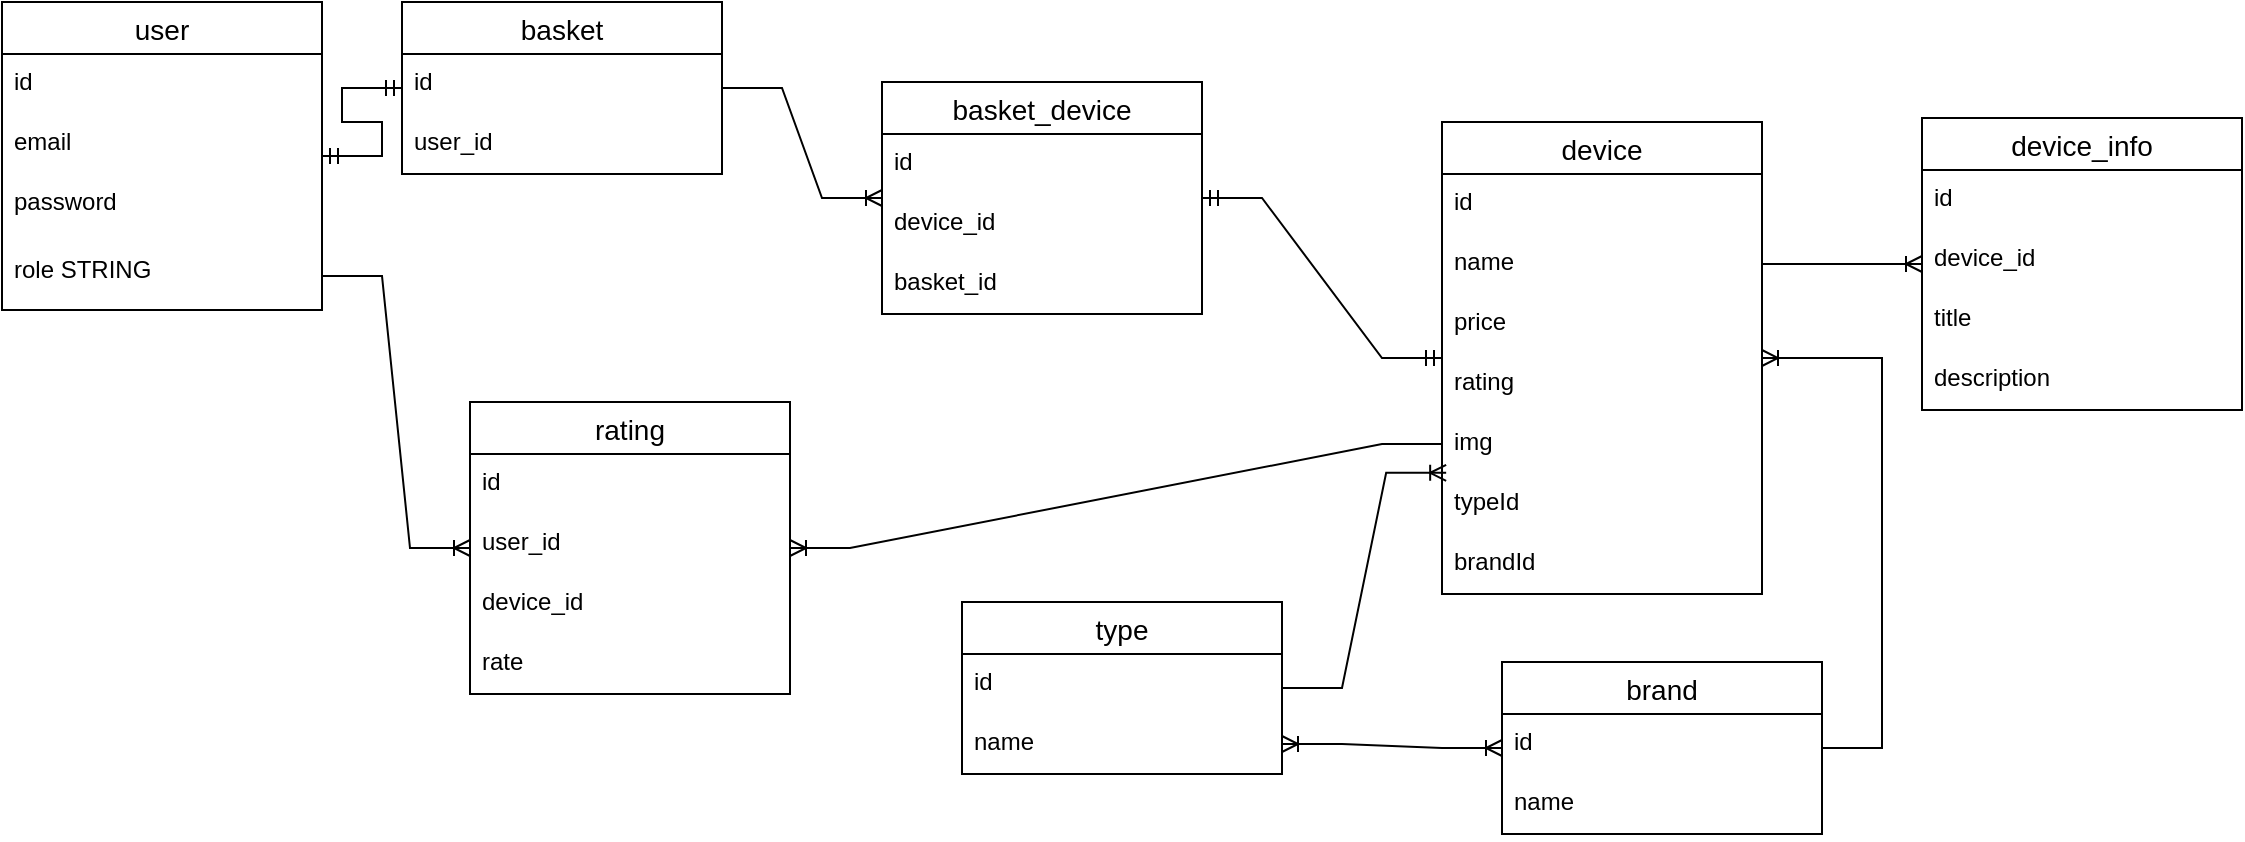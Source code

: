 <mxfile version="15.5.4" type="github">
  <diagram id="AM-rQrRmF2TqElmMyGfJ" name="Page-1">
    <mxGraphModel dx="1038" dy="579" grid="1" gridSize="10" guides="1" tooltips="1" connect="1" arrows="1" fold="1" page="1" pageScale="1" pageWidth="827" pageHeight="1169" math="0" shadow="0">
      <root>
        <mxCell id="0" />
        <mxCell id="1" parent="0" />
        <mxCell id="jZNm5WaNm5xMkCwiMCX6-1" value="user" style="swimlane;fontStyle=0;childLayout=stackLayout;horizontal=1;startSize=26;horizontalStack=0;resizeParent=1;resizeParentMax=0;resizeLast=0;collapsible=1;marginBottom=0;align=center;fontSize=14;" parent="1" vertex="1">
          <mxGeometry x="20" y="20" width="160" height="154" as="geometry" />
        </mxCell>
        <mxCell id="jZNm5WaNm5xMkCwiMCX6-2" value="id" style="text;strokeColor=none;fillColor=none;spacingLeft=4;spacingRight=4;overflow=hidden;rotatable=0;points=[[0,0.5],[1,0.5]];portConstraint=eastwest;fontSize=12;" parent="jZNm5WaNm5xMkCwiMCX6-1" vertex="1">
          <mxGeometry y="26" width="160" height="30" as="geometry" />
        </mxCell>
        <mxCell id="jZNm5WaNm5xMkCwiMCX6-3" value="email" style="text;strokeColor=none;fillColor=none;spacingLeft=4;spacingRight=4;overflow=hidden;rotatable=0;points=[[0,0.5],[1,0.5]];portConstraint=eastwest;fontSize=12;" parent="jZNm5WaNm5xMkCwiMCX6-1" vertex="1">
          <mxGeometry y="56" width="160" height="30" as="geometry" />
        </mxCell>
        <mxCell id="jZNm5WaNm5xMkCwiMCX6-5" value="password" style="text;strokeColor=none;fillColor=none;spacingLeft=4;spacingRight=4;overflow=hidden;rotatable=0;points=[[0,0.5],[1,0.5]];portConstraint=eastwest;fontSize=12;" parent="jZNm5WaNm5xMkCwiMCX6-1" vertex="1">
          <mxGeometry y="86" width="160" height="34" as="geometry" />
        </mxCell>
        <mxCell id="jZNm5WaNm5xMkCwiMCX6-4" value="role STRING" style="text;strokeColor=none;fillColor=none;spacingLeft=4;spacingRight=4;overflow=hidden;rotatable=0;points=[[0,0.5],[1,0.5]];portConstraint=eastwest;fontSize=12;" parent="jZNm5WaNm5xMkCwiMCX6-1" vertex="1">
          <mxGeometry y="120" width="160" height="34" as="geometry" />
        </mxCell>
        <mxCell id="fI3qAfYXV81f7Q_8oyAB-1" value="basket" style="swimlane;fontStyle=0;childLayout=stackLayout;horizontal=1;startSize=26;horizontalStack=0;resizeParent=1;resizeParentMax=0;resizeLast=0;collapsible=1;marginBottom=0;align=center;fontSize=14;" vertex="1" parent="1">
          <mxGeometry x="220" y="20" width="160" height="86" as="geometry" />
        </mxCell>
        <mxCell id="fI3qAfYXV81f7Q_8oyAB-2" value="id" style="text;strokeColor=none;fillColor=none;spacingLeft=4;spacingRight=4;overflow=hidden;rotatable=0;points=[[0,0.5],[1,0.5]];portConstraint=eastwest;fontSize=12;" vertex="1" parent="fI3qAfYXV81f7Q_8oyAB-1">
          <mxGeometry y="26" width="160" height="30" as="geometry" />
        </mxCell>
        <mxCell id="fI3qAfYXV81f7Q_8oyAB-3" value="user_id" style="text;strokeColor=none;fillColor=none;spacingLeft=4;spacingRight=4;overflow=hidden;rotatable=0;points=[[0,0.5],[1,0.5]];portConstraint=eastwest;fontSize=12;" vertex="1" parent="fI3qAfYXV81f7Q_8oyAB-1">
          <mxGeometry y="56" width="160" height="30" as="geometry" />
        </mxCell>
        <mxCell id="fI3qAfYXV81f7Q_8oyAB-5" value="" style="edgeStyle=entityRelationEdgeStyle;fontSize=12;html=1;endArrow=ERmandOne;startArrow=ERmandOne;rounded=0;" edge="1" parent="1" source="jZNm5WaNm5xMkCwiMCX6-1" target="fI3qAfYXV81f7Q_8oyAB-1">
          <mxGeometry width="100" height="100" relative="1" as="geometry">
            <mxPoint x="360" y="220" as="sourcePoint" />
            <mxPoint x="460" y="120" as="targetPoint" />
          </mxGeometry>
        </mxCell>
        <mxCell id="fI3qAfYXV81f7Q_8oyAB-6" value="device" style="swimlane;fontStyle=0;childLayout=stackLayout;horizontal=1;startSize=26;horizontalStack=0;resizeParent=1;resizeParentMax=0;resizeLast=0;collapsible=1;marginBottom=0;align=center;fontSize=14;" vertex="1" parent="1">
          <mxGeometry x="740" y="80" width="160" height="236" as="geometry" />
        </mxCell>
        <mxCell id="fI3qAfYXV81f7Q_8oyAB-7" value="id" style="text;strokeColor=none;fillColor=none;spacingLeft=4;spacingRight=4;overflow=hidden;rotatable=0;points=[[0,0.5],[1,0.5]];portConstraint=eastwest;fontSize=12;" vertex="1" parent="fI3qAfYXV81f7Q_8oyAB-6">
          <mxGeometry y="26" width="160" height="30" as="geometry" />
        </mxCell>
        <mxCell id="fI3qAfYXV81f7Q_8oyAB-8" value="name" style="text;strokeColor=none;fillColor=none;spacingLeft=4;spacingRight=4;overflow=hidden;rotatable=0;points=[[0,0.5],[1,0.5]];portConstraint=eastwest;fontSize=12;" vertex="1" parent="fI3qAfYXV81f7Q_8oyAB-6">
          <mxGeometry y="56" width="160" height="30" as="geometry" />
        </mxCell>
        <mxCell id="fI3qAfYXV81f7Q_8oyAB-10" value="price" style="text;strokeColor=none;fillColor=none;spacingLeft=4;spacingRight=4;overflow=hidden;rotatable=0;points=[[0,0.5],[1,0.5]];portConstraint=eastwest;fontSize=12;" vertex="1" parent="fI3qAfYXV81f7Q_8oyAB-6">
          <mxGeometry y="86" width="160" height="30" as="geometry" />
        </mxCell>
        <mxCell id="fI3qAfYXV81f7Q_8oyAB-36" value="rating" style="text;strokeColor=none;fillColor=none;spacingLeft=4;spacingRight=4;overflow=hidden;rotatable=0;points=[[0,0.5],[1,0.5]];portConstraint=eastwest;fontSize=12;" vertex="1" parent="fI3qAfYXV81f7Q_8oyAB-6">
          <mxGeometry y="116" width="160" height="30" as="geometry" />
        </mxCell>
        <mxCell id="fI3qAfYXV81f7Q_8oyAB-9" value="img" style="text;strokeColor=none;fillColor=none;spacingLeft=4;spacingRight=4;overflow=hidden;rotatable=0;points=[[0,0.5],[1,0.5]];portConstraint=eastwest;fontSize=12;" vertex="1" parent="fI3qAfYXV81f7Q_8oyAB-6">
          <mxGeometry y="146" width="160" height="30" as="geometry" />
        </mxCell>
        <mxCell id="fI3qAfYXV81f7Q_8oyAB-12" value="typeId" style="text;strokeColor=none;fillColor=none;spacingLeft=4;spacingRight=4;overflow=hidden;rotatable=0;points=[[0,0.5],[1,0.5]];portConstraint=eastwest;fontSize=12;" vertex="1" parent="fI3qAfYXV81f7Q_8oyAB-6">
          <mxGeometry y="176" width="160" height="30" as="geometry" />
        </mxCell>
        <mxCell id="fI3qAfYXV81f7Q_8oyAB-11" value="brandId" style="text;strokeColor=none;fillColor=none;spacingLeft=4;spacingRight=4;overflow=hidden;rotatable=0;points=[[0,0.5],[1,0.5]];portConstraint=eastwest;fontSize=12;" vertex="1" parent="fI3qAfYXV81f7Q_8oyAB-6">
          <mxGeometry y="206" width="160" height="30" as="geometry" />
        </mxCell>
        <mxCell id="fI3qAfYXV81f7Q_8oyAB-13" value="type" style="swimlane;fontStyle=0;childLayout=stackLayout;horizontal=1;startSize=26;horizontalStack=0;resizeParent=1;resizeParentMax=0;resizeLast=0;collapsible=1;marginBottom=0;align=center;fontSize=14;" vertex="1" parent="1">
          <mxGeometry x="500" y="320" width="160" height="86" as="geometry" />
        </mxCell>
        <mxCell id="fI3qAfYXV81f7Q_8oyAB-14" value="id" style="text;strokeColor=none;fillColor=none;spacingLeft=4;spacingRight=4;overflow=hidden;rotatable=0;points=[[0,0.5],[1,0.5]];portConstraint=eastwest;fontSize=12;" vertex="1" parent="fI3qAfYXV81f7Q_8oyAB-13">
          <mxGeometry y="26" width="160" height="30" as="geometry" />
        </mxCell>
        <mxCell id="fI3qAfYXV81f7Q_8oyAB-15" value="name" style="text;strokeColor=none;fillColor=none;spacingLeft=4;spacingRight=4;overflow=hidden;rotatable=0;points=[[0,0.5],[1,0.5]];portConstraint=eastwest;fontSize=12;" vertex="1" parent="fI3qAfYXV81f7Q_8oyAB-13">
          <mxGeometry y="56" width="160" height="30" as="geometry" />
        </mxCell>
        <mxCell id="fI3qAfYXV81f7Q_8oyAB-17" value="brand" style="swimlane;fontStyle=0;childLayout=stackLayout;horizontal=1;startSize=26;horizontalStack=0;resizeParent=1;resizeParentMax=0;resizeLast=0;collapsible=1;marginBottom=0;align=center;fontSize=14;" vertex="1" parent="1">
          <mxGeometry x="770" y="350" width="160" height="86" as="geometry" />
        </mxCell>
        <mxCell id="fI3qAfYXV81f7Q_8oyAB-18" value="id" style="text;strokeColor=none;fillColor=none;spacingLeft=4;spacingRight=4;overflow=hidden;rotatable=0;points=[[0,0.5],[1,0.5]];portConstraint=eastwest;fontSize=12;" vertex="1" parent="fI3qAfYXV81f7Q_8oyAB-17">
          <mxGeometry y="26" width="160" height="30" as="geometry" />
        </mxCell>
        <mxCell id="fI3qAfYXV81f7Q_8oyAB-19" value="name" style="text;strokeColor=none;fillColor=none;spacingLeft=4;spacingRight=4;overflow=hidden;rotatable=0;points=[[0,0.5],[1,0.5]];portConstraint=eastwest;fontSize=12;" vertex="1" parent="fI3qAfYXV81f7Q_8oyAB-17">
          <mxGeometry y="56" width="160" height="30" as="geometry" />
        </mxCell>
        <mxCell id="fI3qAfYXV81f7Q_8oyAB-21" value="" style="edgeStyle=entityRelationEdgeStyle;fontSize=12;html=1;endArrow=ERoneToMany;rounded=0;entryX=0.013;entryY=0.98;entryDx=0;entryDy=0;entryPerimeter=0;" edge="1" parent="1" source="fI3qAfYXV81f7Q_8oyAB-13" target="fI3qAfYXV81f7Q_8oyAB-9">
          <mxGeometry width="100" height="100" relative="1" as="geometry">
            <mxPoint x="230" y="310" as="sourcePoint" />
            <mxPoint x="330" y="210" as="targetPoint" />
          </mxGeometry>
        </mxCell>
        <mxCell id="fI3qAfYXV81f7Q_8oyAB-22" value="" style="edgeStyle=entityRelationEdgeStyle;fontSize=12;html=1;endArrow=ERoneToMany;rounded=0;" edge="1" parent="1" source="fI3qAfYXV81f7Q_8oyAB-17" target="fI3qAfYXV81f7Q_8oyAB-6">
          <mxGeometry width="100" height="100" relative="1" as="geometry">
            <mxPoint x="410" y="370" as="sourcePoint" />
            <mxPoint x="510" y="270" as="targetPoint" />
          </mxGeometry>
        </mxCell>
        <mxCell id="fI3qAfYXV81f7Q_8oyAB-23" value="" style="edgeStyle=entityRelationEdgeStyle;fontSize=12;html=1;endArrow=ERoneToMany;startArrow=ERoneToMany;rounded=0;exitX=1;exitY=0.5;exitDx=0;exitDy=0;" edge="1" parent="1" source="fI3qAfYXV81f7Q_8oyAB-15" target="fI3qAfYXV81f7Q_8oyAB-17">
          <mxGeometry width="100" height="100" relative="1" as="geometry">
            <mxPoint x="310" y="470" as="sourcePoint" />
            <mxPoint x="410" y="370" as="targetPoint" />
          </mxGeometry>
        </mxCell>
        <mxCell id="fI3qAfYXV81f7Q_8oyAB-24" value="device_info" style="swimlane;fontStyle=0;childLayout=stackLayout;horizontal=1;startSize=26;horizontalStack=0;resizeParent=1;resizeParentMax=0;resizeLast=0;collapsible=1;marginBottom=0;align=center;fontSize=14;" vertex="1" parent="1">
          <mxGeometry x="980" y="78" width="160" height="146" as="geometry" />
        </mxCell>
        <mxCell id="fI3qAfYXV81f7Q_8oyAB-25" value="id" style="text;strokeColor=none;fillColor=none;spacingLeft=4;spacingRight=4;overflow=hidden;rotatable=0;points=[[0,0.5],[1,0.5]];portConstraint=eastwest;fontSize=12;" vertex="1" parent="fI3qAfYXV81f7Q_8oyAB-24">
          <mxGeometry y="26" width="160" height="30" as="geometry" />
        </mxCell>
        <mxCell id="fI3qAfYXV81f7Q_8oyAB-26" value="device_id" style="text;strokeColor=none;fillColor=none;spacingLeft=4;spacingRight=4;overflow=hidden;rotatable=0;points=[[0,0.5],[1,0.5]];portConstraint=eastwest;fontSize=12;" vertex="1" parent="fI3qAfYXV81f7Q_8oyAB-24">
          <mxGeometry y="56" width="160" height="30" as="geometry" />
        </mxCell>
        <mxCell id="fI3qAfYXV81f7Q_8oyAB-28" value="title" style="text;strokeColor=none;fillColor=none;spacingLeft=4;spacingRight=4;overflow=hidden;rotatable=0;points=[[0,0.5],[1,0.5]];portConstraint=eastwest;fontSize=12;" vertex="1" parent="fI3qAfYXV81f7Q_8oyAB-24">
          <mxGeometry y="86" width="160" height="30" as="geometry" />
        </mxCell>
        <mxCell id="fI3qAfYXV81f7Q_8oyAB-27" value="description" style="text;strokeColor=none;fillColor=none;spacingLeft=4;spacingRight=4;overflow=hidden;rotatable=0;points=[[0,0.5],[1,0.5]];portConstraint=eastwest;fontSize=12;" vertex="1" parent="fI3qAfYXV81f7Q_8oyAB-24">
          <mxGeometry y="116" width="160" height="30" as="geometry" />
        </mxCell>
        <mxCell id="fI3qAfYXV81f7Q_8oyAB-29" value="" style="edgeStyle=entityRelationEdgeStyle;fontSize=12;html=1;endArrow=ERoneToMany;rounded=0;exitX=1;exitY=0.5;exitDx=0;exitDy=0;" edge="1" parent="1" source="fI3qAfYXV81f7Q_8oyAB-8" target="fI3qAfYXV81f7Q_8oyAB-24">
          <mxGeometry width="100" height="100" relative="1" as="geometry">
            <mxPoint x="640" y="210" as="sourcePoint" />
            <mxPoint x="740" y="110" as="targetPoint" />
          </mxGeometry>
        </mxCell>
        <mxCell id="fI3qAfYXV81f7Q_8oyAB-30" value="basket_device" style="swimlane;fontStyle=0;childLayout=stackLayout;horizontal=1;startSize=26;horizontalStack=0;resizeParent=1;resizeParentMax=0;resizeLast=0;collapsible=1;marginBottom=0;align=center;fontSize=14;" vertex="1" parent="1">
          <mxGeometry x="460" y="60" width="160" height="116" as="geometry" />
        </mxCell>
        <mxCell id="fI3qAfYXV81f7Q_8oyAB-31" value="id" style="text;strokeColor=none;fillColor=none;spacingLeft=4;spacingRight=4;overflow=hidden;rotatable=0;points=[[0,0.5],[1,0.5]];portConstraint=eastwest;fontSize=12;" vertex="1" parent="fI3qAfYXV81f7Q_8oyAB-30">
          <mxGeometry y="26" width="160" height="30" as="geometry" />
        </mxCell>
        <mxCell id="fI3qAfYXV81f7Q_8oyAB-32" value="device_id" style="text;strokeColor=none;fillColor=none;spacingLeft=4;spacingRight=4;overflow=hidden;rotatable=0;points=[[0,0.5],[1,0.5]];portConstraint=eastwest;fontSize=12;" vertex="1" parent="fI3qAfYXV81f7Q_8oyAB-30">
          <mxGeometry y="56" width="160" height="30" as="geometry" />
        </mxCell>
        <mxCell id="fI3qAfYXV81f7Q_8oyAB-33" value="basket_id" style="text;strokeColor=none;fillColor=none;spacingLeft=4;spacingRight=4;overflow=hidden;rotatable=0;points=[[0,0.5],[1,0.5]];portConstraint=eastwest;fontSize=12;" vertex="1" parent="fI3qAfYXV81f7Q_8oyAB-30">
          <mxGeometry y="86" width="160" height="30" as="geometry" />
        </mxCell>
        <mxCell id="fI3qAfYXV81f7Q_8oyAB-34" value="" style="edgeStyle=entityRelationEdgeStyle;fontSize=12;html=1;endArrow=ERoneToMany;rounded=0;" edge="1" parent="1" source="fI3qAfYXV81f7Q_8oyAB-1" target="fI3qAfYXV81f7Q_8oyAB-30">
          <mxGeometry width="100" height="100" relative="1" as="geometry">
            <mxPoint x="320" y="290" as="sourcePoint" />
            <mxPoint x="420" y="190" as="targetPoint" />
          </mxGeometry>
        </mxCell>
        <mxCell id="fI3qAfYXV81f7Q_8oyAB-35" value="" style="edgeStyle=entityRelationEdgeStyle;fontSize=12;html=1;endArrow=ERmandOne;startArrow=ERmandOne;rounded=0;" edge="1" parent="1" source="fI3qAfYXV81f7Q_8oyAB-30" target="fI3qAfYXV81f7Q_8oyAB-6">
          <mxGeometry width="100" height="100" relative="1" as="geometry">
            <mxPoint x="270" y="370" as="sourcePoint" />
            <mxPoint x="370" y="270" as="targetPoint" />
          </mxGeometry>
        </mxCell>
        <mxCell id="fI3qAfYXV81f7Q_8oyAB-37" value="rating" style="swimlane;fontStyle=0;childLayout=stackLayout;horizontal=1;startSize=26;horizontalStack=0;resizeParent=1;resizeParentMax=0;resizeLast=0;collapsible=1;marginBottom=0;align=center;fontSize=14;" vertex="1" parent="1">
          <mxGeometry x="254" y="220" width="160" height="146" as="geometry" />
        </mxCell>
        <mxCell id="fI3qAfYXV81f7Q_8oyAB-38" value="id" style="text;strokeColor=none;fillColor=none;spacingLeft=4;spacingRight=4;overflow=hidden;rotatable=0;points=[[0,0.5],[1,0.5]];portConstraint=eastwest;fontSize=12;" vertex="1" parent="fI3qAfYXV81f7Q_8oyAB-37">
          <mxGeometry y="26" width="160" height="30" as="geometry" />
        </mxCell>
        <mxCell id="fI3qAfYXV81f7Q_8oyAB-39" value="user_id" style="text;strokeColor=none;fillColor=none;spacingLeft=4;spacingRight=4;overflow=hidden;rotatable=0;points=[[0,0.5],[1,0.5]];portConstraint=eastwest;fontSize=12;" vertex="1" parent="fI3qAfYXV81f7Q_8oyAB-37">
          <mxGeometry y="56" width="160" height="30" as="geometry" />
        </mxCell>
        <mxCell id="fI3qAfYXV81f7Q_8oyAB-40" value="device_id" style="text;strokeColor=none;fillColor=none;spacingLeft=4;spacingRight=4;overflow=hidden;rotatable=0;points=[[0,0.5],[1,0.5]];portConstraint=eastwest;fontSize=12;" vertex="1" parent="fI3qAfYXV81f7Q_8oyAB-37">
          <mxGeometry y="86" width="160" height="30" as="geometry" />
        </mxCell>
        <mxCell id="fI3qAfYXV81f7Q_8oyAB-41" value="rate" style="text;strokeColor=none;fillColor=none;spacingLeft=4;spacingRight=4;overflow=hidden;rotatable=0;points=[[0,0.5],[1,0.5]];portConstraint=eastwest;fontSize=12;" vertex="1" parent="fI3qAfYXV81f7Q_8oyAB-37">
          <mxGeometry y="116" width="160" height="30" as="geometry" />
        </mxCell>
        <mxCell id="fI3qAfYXV81f7Q_8oyAB-42" value="" style="edgeStyle=entityRelationEdgeStyle;fontSize=12;html=1;endArrow=ERoneToMany;rounded=0;" edge="1" parent="1" source="jZNm5WaNm5xMkCwiMCX6-4" target="fI3qAfYXV81f7Q_8oyAB-37">
          <mxGeometry width="100" height="100" relative="1" as="geometry">
            <mxPoint x="160" y="340" as="sourcePoint" />
            <mxPoint x="260" y="240" as="targetPoint" />
          </mxGeometry>
        </mxCell>
        <mxCell id="fI3qAfYXV81f7Q_8oyAB-44" value="" style="edgeStyle=entityRelationEdgeStyle;fontSize=12;html=1;endArrow=ERoneToMany;rounded=0;" edge="1" parent="1" source="fI3qAfYXV81f7Q_8oyAB-9" target="fI3qAfYXV81f7Q_8oyAB-37">
          <mxGeometry width="100" height="100" relative="1" as="geometry">
            <mxPoint x="470" y="310" as="sourcePoint" />
            <mxPoint x="570" y="210" as="targetPoint" />
          </mxGeometry>
        </mxCell>
      </root>
    </mxGraphModel>
  </diagram>
</mxfile>
